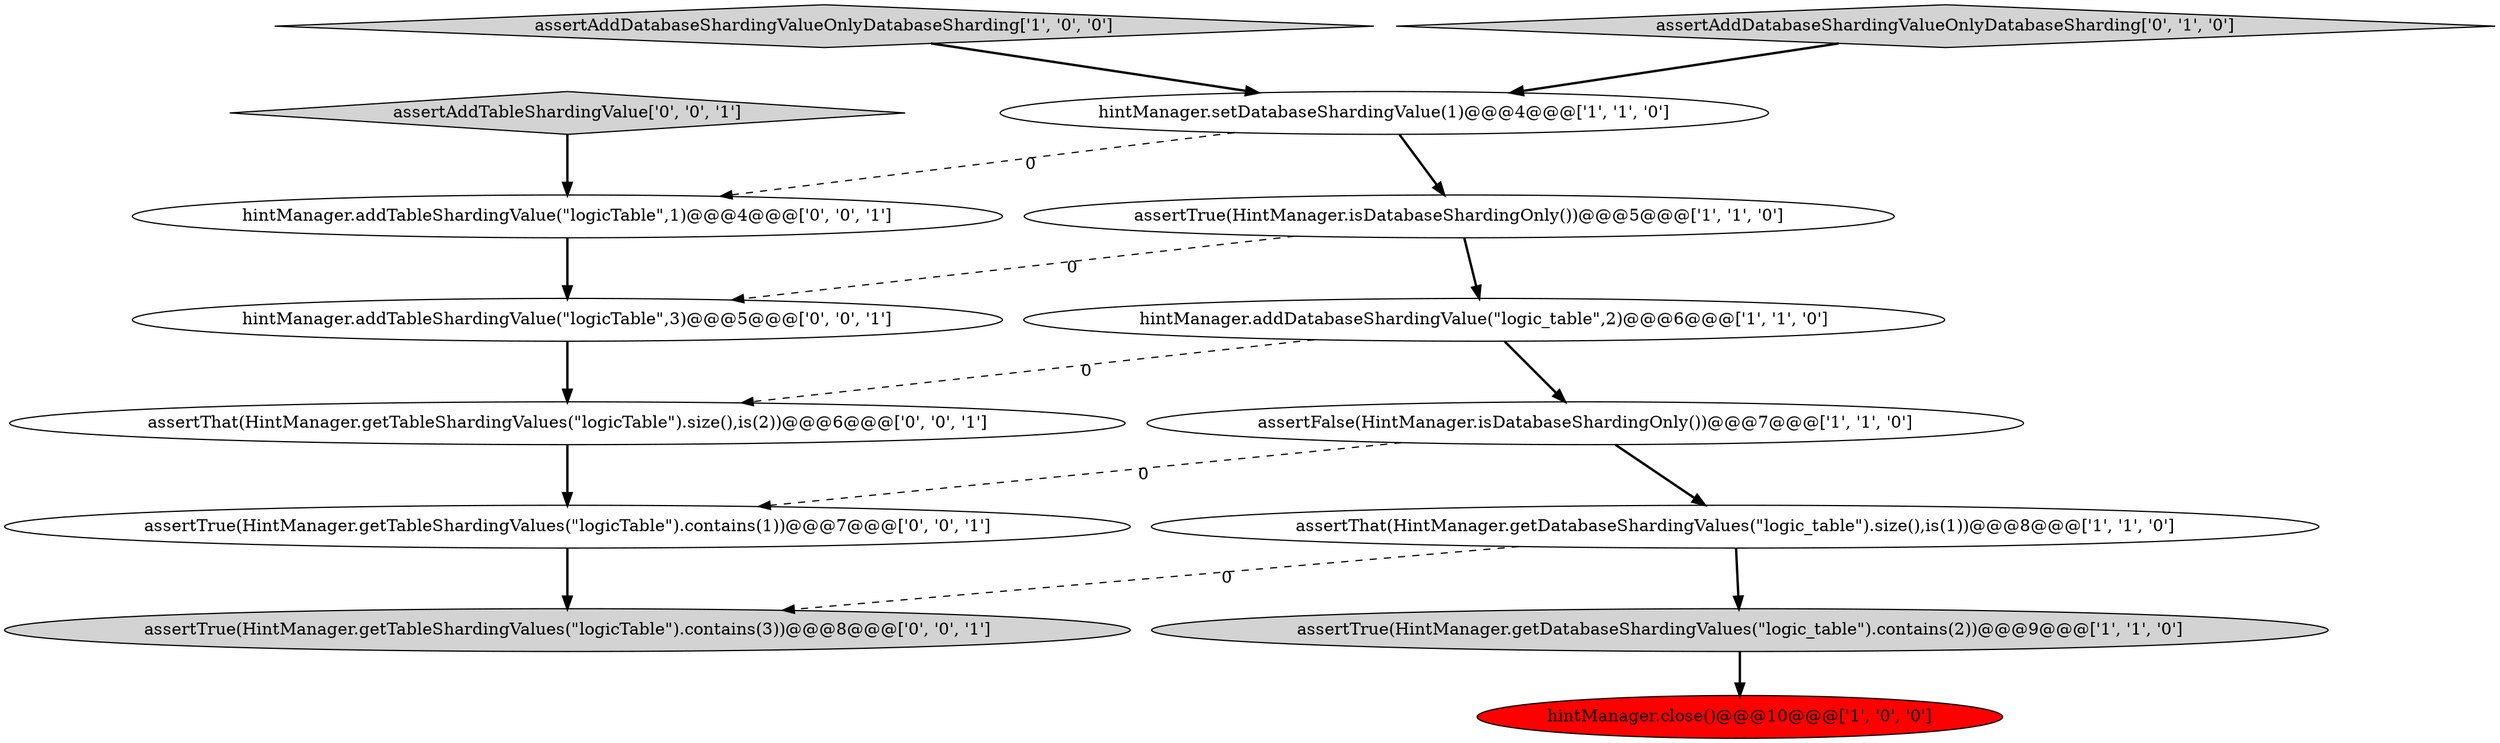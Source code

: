 digraph {
9 [style = filled, label = "hintManager.addTableShardingValue(\"logicTable\",3)@@@5@@@['0', '0', '1']", fillcolor = white, shape = ellipse image = "AAA0AAABBB3BBB"];
2 [style = filled, label = "assertAddDatabaseShardingValueOnlyDatabaseSharding['1', '0', '0']", fillcolor = lightgray, shape = diamond image = "AAA0AAABBB1BBB"];
10 [style = filled, label = "assertAddTableShardingValue['0', '0', '1']", fillcolor = lightgray, shape = diamond image = "AAA0AAABBB3BBB"];
11 [style = filled, label = "assertTrue(HintManager.getTableShardingValues(\"logicTable\").contains(3))@@@8@@@['0', '0', '1']", fillcolor = lightgray, shape = ellipse image = "AAA0AAABBB3BBB"];
7 [style = filled, label = "hintManager.setDatabaseShardingValue(1)@@@4@@@['1', '1', '0']", fillcolor = white, shape = ellipse image = "AAA0AAABBB1BBB"];
6 [style = filled, label = "hintManager.close()@@@10@@@['1', '0', '0']", fillcolor = red, shape = ellipse image = "AAA1AAABBB1BBB"];
1 [style = filled, label = "assertFalse(HintManager.isDatabaseShardingOnly())@@@7@@@['1', '1', '0']", fillcolor = white, shape = ellipse image = "AAA0AAABBB1BBB"];
14 [style = filled, label = "assertThat(HintManager.getTableShardingValues(\"logicTable\").size(),is(2))@@@6@@@['0', '0', '1']", fillcolor = white, shape = ellipse image = "AAA0AAABBB3BBB"];
4 [style = filled, label = "assertTrue(HintManager.isDatabaseShardingOnly())@@@5@@@['1', '1', '0']", fillcolor = white, shape = ellipse image = "AAA0AAABBB1BBB"];
5 [style = filled, label = "hintManager.addDatabaseShardingValue(\"logic_table\",2)@@@6@@@['1', '1', '0']", fillcolor = white, shape = ellipse image = "AAA0AAABBB1BBB"];
8 [style = filled, label = "assertAddDatabaseShardingValueOnlyDatabaseSharding['0', '1', '0']", fillcolor = lightgray, shape = diamond image = "AAA0AAABBB2BBB"];
13 [style = filled, label = "hintManager.addTableShardingValue(\"logicTable\",1)@@@4@@@['0', '0', '1']", fillcolor = white, shape = ellipse image = "AAA0AAABBB3BBB"];
0 [style = filled, label = "assertTrue(HintManager.getDatabaseShardingValues(\"logic_table\").contains(2))@@@9@@@['1', '1', '0']", fillcolor = lightgray, shape = ellipse image = "AAA0AAABBB1BBB"];
12 [style = filled, label = "assertTrue(HintManager.getTableShardingValues(\"logicTable\").contains(1))@@@7@@@['0', '0', '1']", fillcolor = white, shape = ellipse image = "AAA0AAABBB3BBB"];
3 [style = filled, label = "assertThat(HintManager.getDatabaseShardingValues(\"logic_table\").size(),is(1))@@@8@@@['1', '1', '0']", fillcolor = white, shape = ellipse image = "AAA0AAABBB1BBB"];
1->3 [style = bold, label=""];
1->12 [style = dashed, label="0"];
5->1 [style = bold, label=""];
4->9 [style = dashed, label="0"];
13->9 [style = bold, label=""];
5->14 [style = dashed, label="0"];
2->7 [style = bold, label=""];
7->4 [style = bold, label=""];
12->11 [style = bold, label=""];
3->11 [style = dashed, label="0"];
10->13 [style = bold, label=""];
0->6 [style = bold, label=""];
4->5 [style = bold, label=""];
14->12 [style = bold, label=""];
3->0 [style = bold, label=""];
8->7 [style = bold, label=""];
7->13 [style = dashed, label="0"];
9->14 [style = bold, label=""];
}
